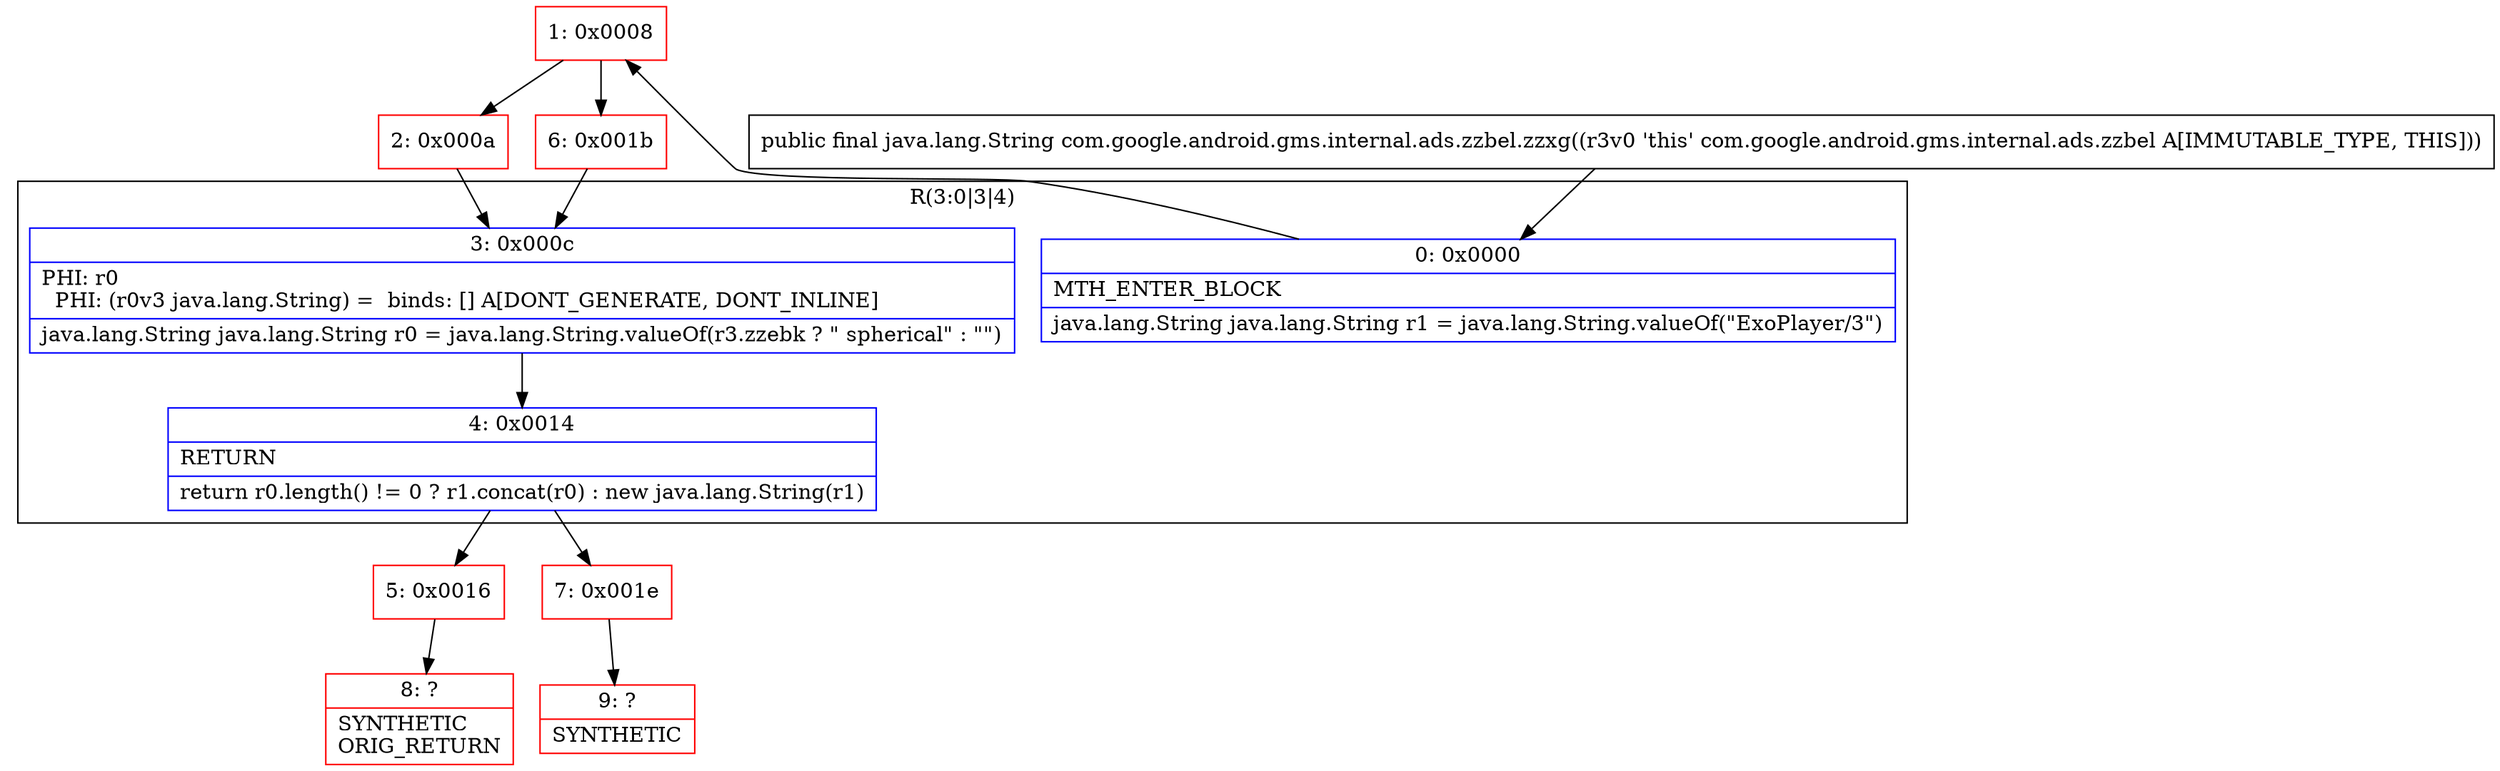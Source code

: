 digraph "CFG forcom.google.android.gms.internal.ads.zzbel.zzxg()Ljava\/lang\/String;" {
subgraph cluster_Region_324097859 {
label = "R(3:0|3|4)";
node [shape=record,color=blue];
Node_0 [shape=record,label="{0\:\ 0x0000|MTH_ENTER_BLOCK\l|java.lang.String java.lang.String r1 = java.lang.String.valueOf(\"ExoPlayer\/3\")\l}"];
Node_3 [shape=record,label="{3\:\ 0x000c|PHI: r0 \l  PHI: (r0v3 java.lang.String) =  binds: [] A[DONT_GENERATE, DONT_INLINE]\l|java.lang.String java.lang.String r0 = java.lang.String.valueOf(r3.zzebk ? \" spherical\" : \"\")\l}"];
Node_4 [shape=record,label="{4\:\ 0x0014|RETURN\l|return r0.length() != 0 ? r1.concat(r0) : new java.lang.String(r1)\l}"];
}
Node_1 [shape=record,color=red,label="{1\:\ 0x0008}"];
Node_2 [shape=record,color=red,label="{2\:\ 0x000a}"];
Node_5 [shape=record,color=red,label="{5\:\ 0x0016}"];
Node_6 [shape=record,color=red,label="{6\:\ 0x001b}"];
Node_7 [shape=record,color=red,label="{7\:\ 0x001e}"];
Node_8 [shape=record,color=red,label="{8\:\ ?|SYNTHETIC\lORIG_RETURN\l}"];
Node_9 [shape=record,color=red,label="{9\:\ ?|SYNTHETIC\l}"];
MethodNode[shape=record,label="{public final java.lang.String com.google.android.gms.internal.ads.zzbel.zzxg((r3v0 'this' com.google.android.gms.internal.ads.zzbel A[IMMUTABLE_TYPE, THIS])) }"];
MethodNode -> Node_0;
Node_0 -> Node_1;
Node_3 -> Node_4;
Node_4 -> Node_5;
Node_4 -> Node_7;
Node_1 -> Node_2;
Node_1 -> Node_6;
Node_2 -> Node_3;
Node_5 -> Node_8;
Node_6 -> Node_3;
Node_7 -> Node_9;
}

